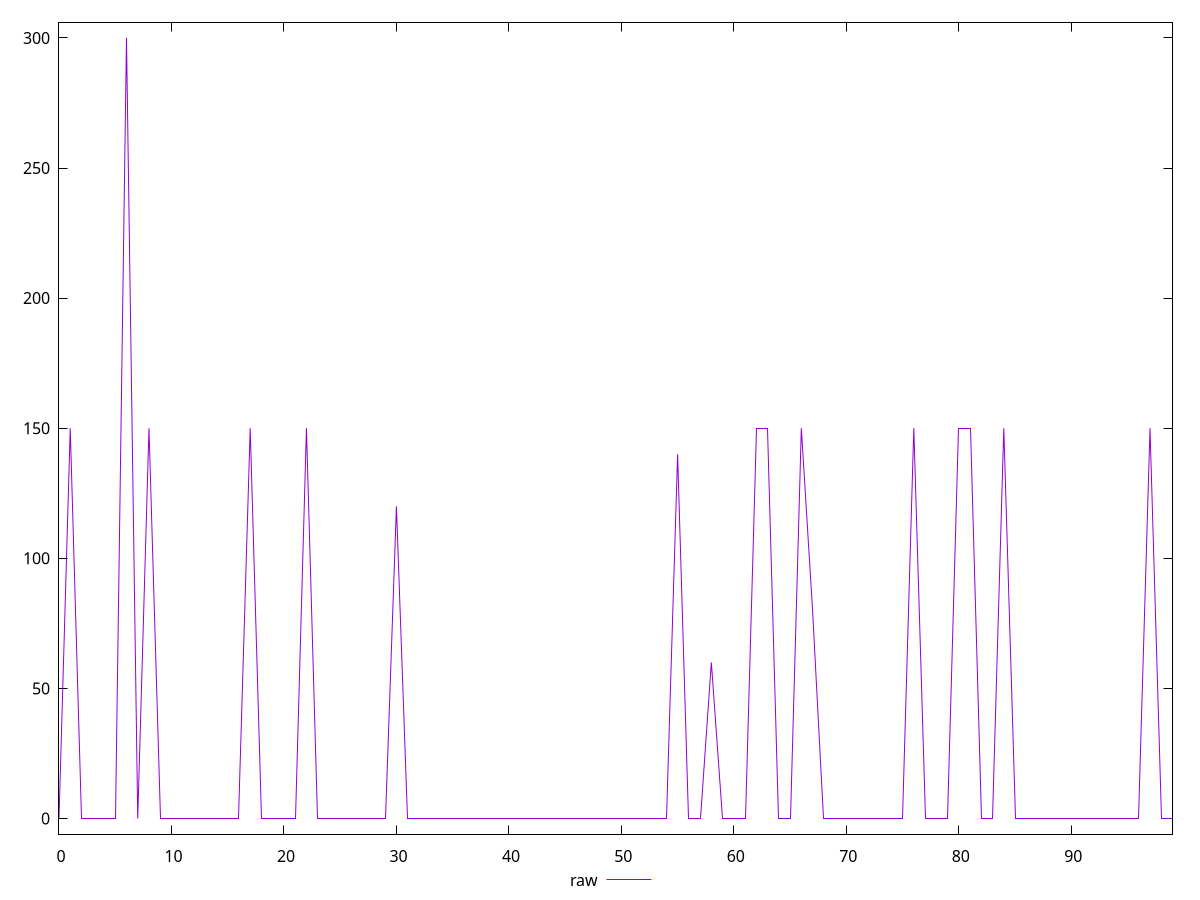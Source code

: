 reset

$raw <<EOF
0 0
1 150
2 0
3 0
4 0
5 0
6 300
7 0
8 150
9 0
10 0
11 0
12 0
13 0
14 0
15 0
16 0
17 150
18 0
19 0
20 0
21 0
22 150
23 0
24 0
25 0
26 0
27 0
28 0
29 0
30 120
31 0
32 0
33 0
34 0
35 0
36 0
37 0
38 0
39 0
40 0
41 0
42 0
43 0
44 0
45 0
46 0
47 0
48 0
49 0
50 0
51 0
52 0
53 0
54 0
55 140
56 0
57 0
58 60
59 0
60 0
61 0
62 150
63 150
64 0
65 0
66 150
67 80
68 0
69 0
70 0
71 0
72 0
73 0
74 0
75 0
76 150
77 0
78 0
79 0
80 150
81 150
82 0
83 0
84 150
85 0
86 0
87 0
88 0
89 0
90 0
91 0
92 0
93 0
94 0
95 0
96 0
97 150
98 0
99 0
EOF

set key outside below
set xrange [0:99]
set yrange [-6:306]
set trange [-6:306]
set terminal svg size 640, 500 enhanced background rgb 'white'
set output "reprap/unminified-javascript/samples/pages+cached+noexternal+nomedia/raw/values.svg"

plot $raw title "raw" with line

reset
